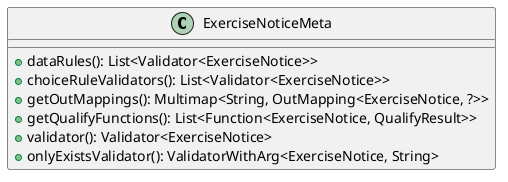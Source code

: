 @startuml

    class ExerciseNoticeMeta [[ExerciseNoticeMeta.html]] {
        +dataRules(): List<Validator<ExerciseNotice>>
        +choiceRuleValidators(): List<Validator<ExerciseNotice>>
        +getOutMappings(): Multimap<String, OutMapping<ExerciseNotice, ?>>
        +getQualifyFunctions(): List<Function<ExerciseNotice, QualifyResult>>
        +validator(): Validator<ExerciseNotice>
        +onlyExistsValidator(): ValidatorWithArg<ExerciseNotice, String>
    }

@enduml
